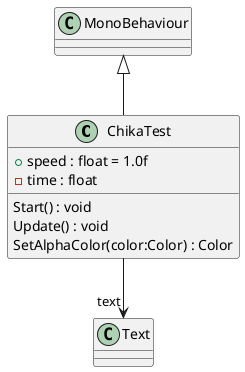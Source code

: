 @startuml
class ChikaTest {
    + speed : float = 1.0f
    - time : float
    Start() : void
    Update() : void
    SetAlphaColor(color:Color) : Color
}
MonoBehaviour <|-- ChikaTest
ChikaTest --> "text" Text
@enduml
